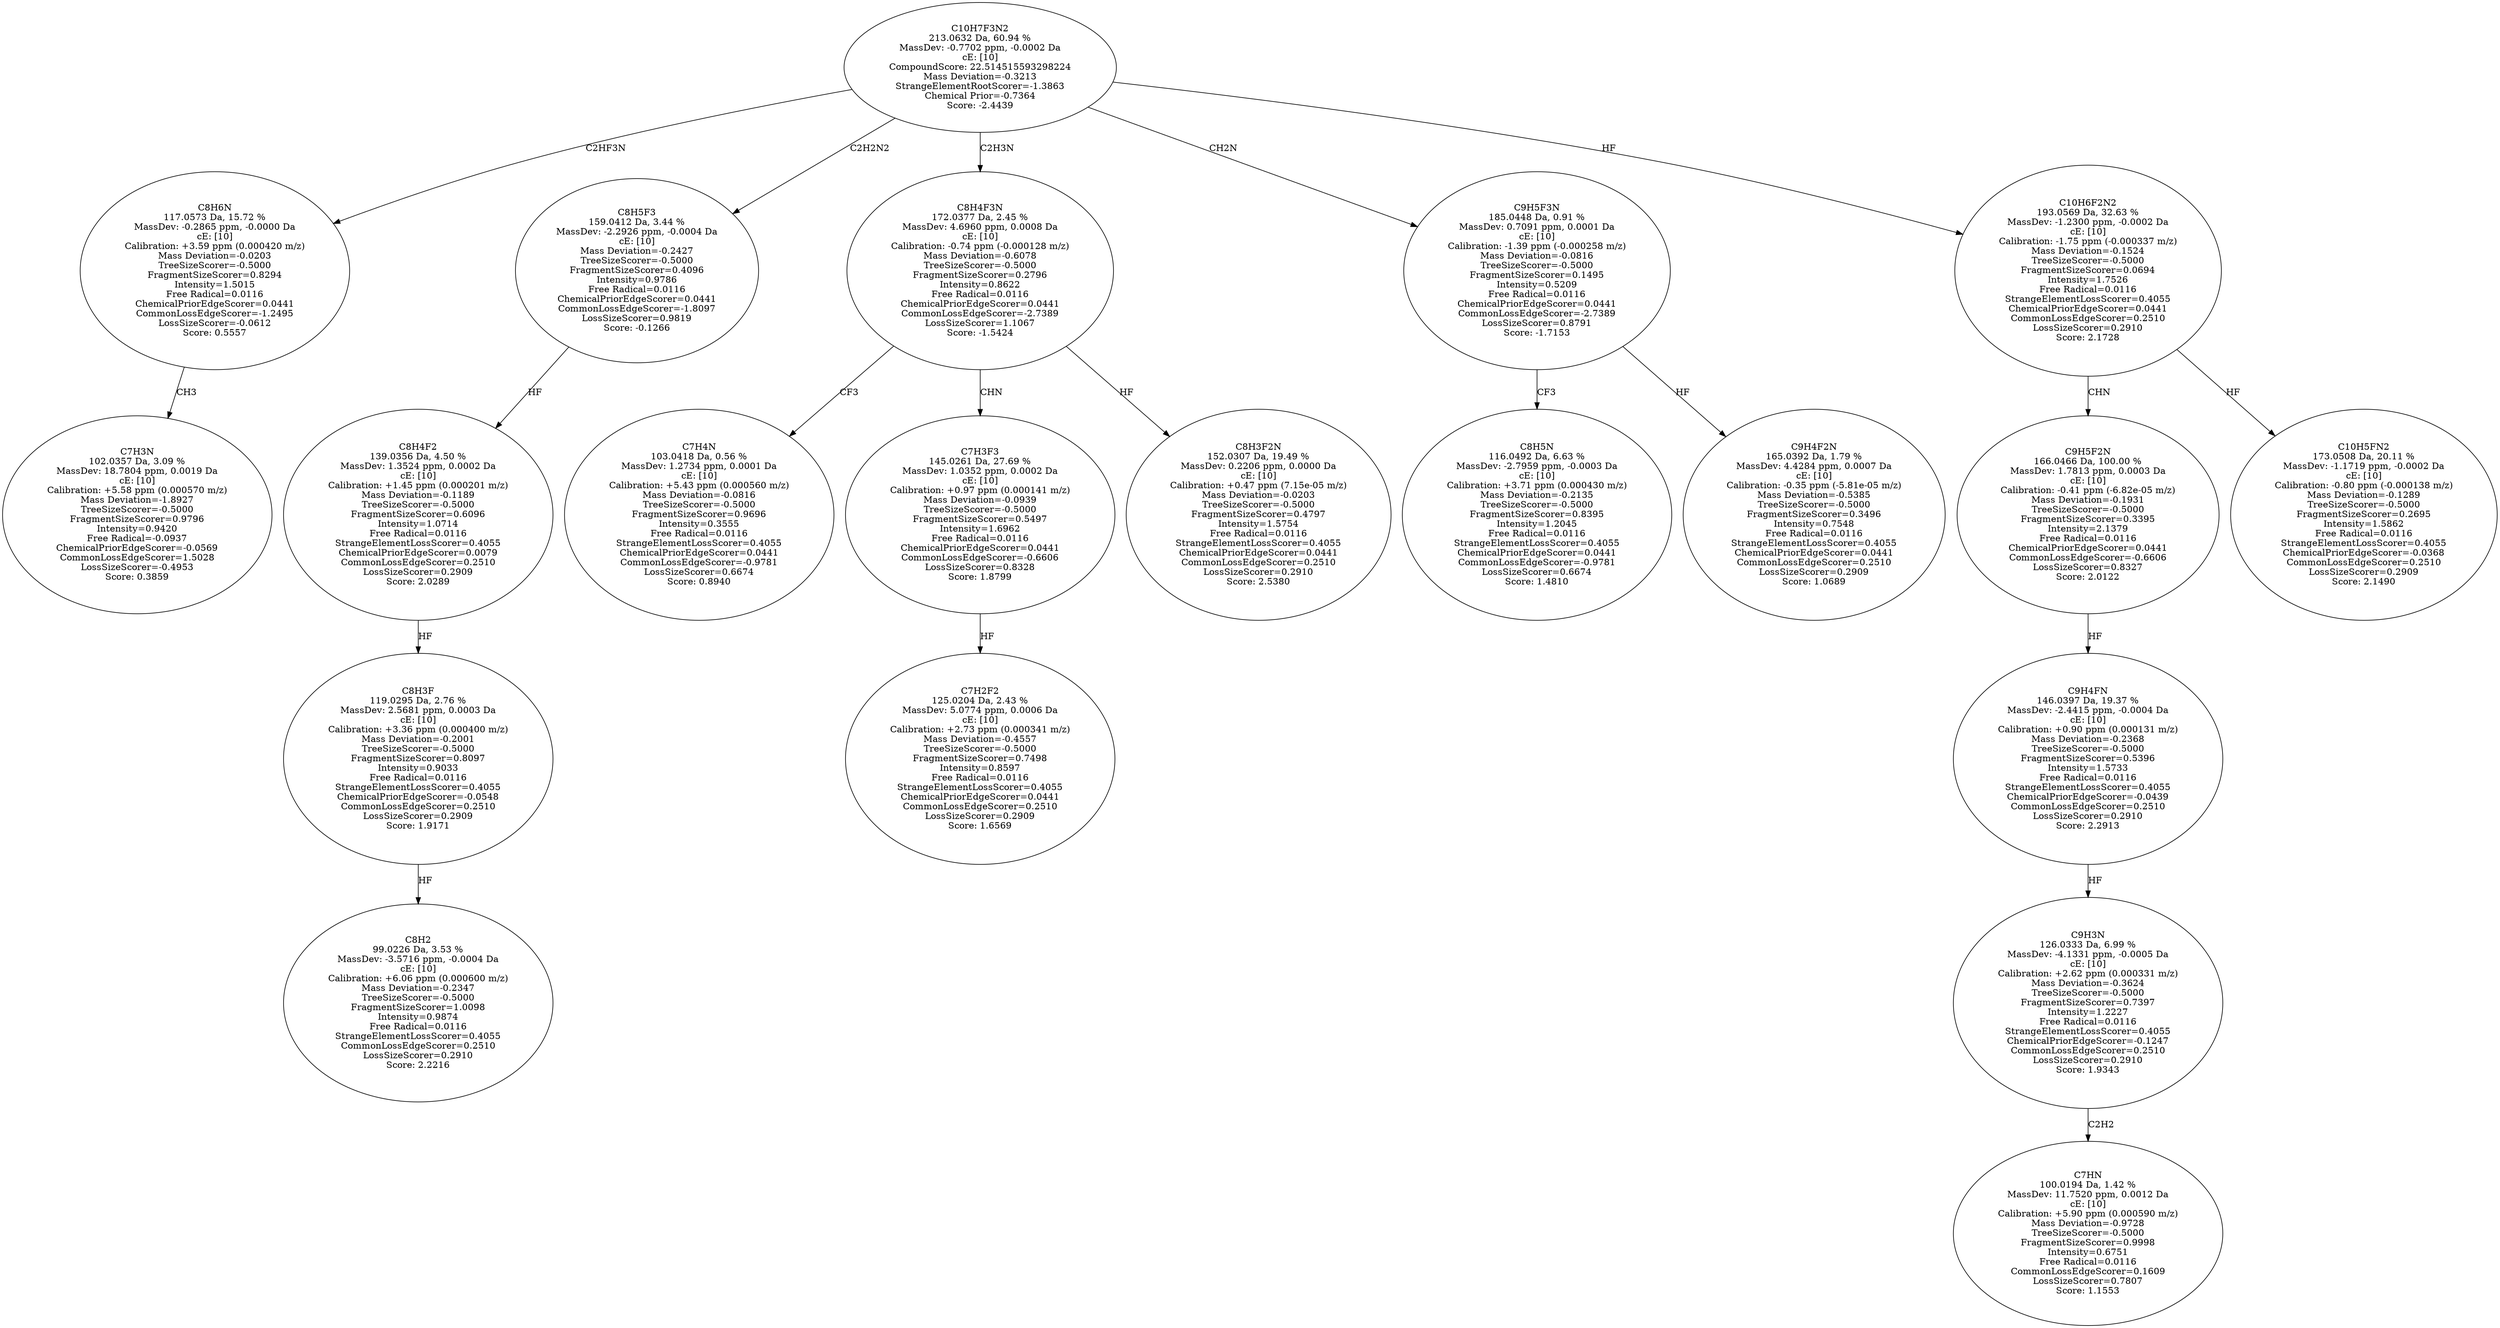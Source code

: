 strict digraph {
v1 [label="C7H3N\n102.0357 Da, 3.09 %\nMassDev: 18.7804 ppm, 0.0019 Da\ncE: [10]\nCalibration: +5.58 ppm (0.000570 m/z)\nMass Deviation=-1.8927\nTreeSizeScorer=-0.5000\nFragmentSizeScorer=0.9796\nIntensity=0.9420\nFree Radical=-0.0937\nChemicalPriorEdgeScorer=-0.0569\nCommonLossEdgeScorer=1.5028\nLossSizeScorer=-0.4953\nScore: 0.3859"];
v2 [label="C8H6N\n117.0573 Da, 15.72 %\nMassDev: -0.2865 ppm, -0.0000 Da\ncE: [10]\nCalibration: +3.59 ppm (0.000420 m/z)\nMass Deviation=-0.0203\nTreeSizeScorer=-0.5000\nFragmentSizeScorer=0.8294\nIntensity=1.5015\nFree Radical=0.0116\nChemicalPriorEdgeScorer=0.0441\nCommonLossEdgeScorer=-1.2495\nLossSizeScorer=-0.0612\nScore: 0.5557"];
v3 [label="C8H2\n99.0226 Da, 3.53 %\nMassDev: -3.5716 ppm, -0.0004 Da\ncE: [10]\nCalibration: +6.06 ppm (0.000600 m/z)\nMass Deviation=-0.2347\nTreeSizeScorer=-0.5000\nFragmentSizeScorer=1.0098\nIntensity=0.9874\nFree Radical=0.0116\nStrangeElementLossScorer=0.4055\nCommonLossEdgeScorer=0.2510\nLossSizeScorer=0.2910\nScore: 2.2216"];
v4 [label="C8H3F\n119.0295 Da, 2.76 %\nMassDev: 2.5681 ppm, 0.0003 Da\ncE: [10]\nCalibration: +3.36 ppm (0.000400 m/z)\nMass Deviation=-0.2001\nTreeSizeScorer=-0.5000\nFragmentSizeScorer=0.8097\nIntensity=0.9033\nFree Radical=0.0116\nStrangeElementLossScorer=0.4055\nChemicalPriorEdgeScorer=-0.0548\nCommonLossEdgeScorer=0.2510\nLossSizeScorer=0.2909\nScore: 1.9171"];
v5 [label="C8H4F2\n139.0356 Da, 4.50 %\nMassDev: 1.3524 ppm, 0.0002 Da\ncE: [10]\nCalibration: +1.45 ppm (0.000201 m/z)\nMass Deviation=-0.1189\nTreeSizeScorer=-0.5000\nFragmentSizeScorer=0.6096\nIntensity=1.0714\nFree Radical=0.0116\nStrangeElementLossScorer=0.4055\nChemicalPriorEdgeScorer=0.0079\nCommonLossEdgeScorer=0.2510\nLossSizeScorer=0.2909\nScore: 2.0289"];
v6 [label="C8H5F3\n159.0412 Da, 3.44 %\nMassDev: -2.2926 ppm, -0.0004 Da\ncE: [10]\nMass Deviation=-0.2427\nTreeSizeScorer=-0.5000\nFragmentSizeScorer=0.4096\nIntensity=0.9786\nFree Radical=0.0116\nChemicalPriorEdgeScorer=0.0441\nCommonLossEdgeScorer=-1.8097\nLossSizeScorer=0.9819\nScore: -0.1266"];
v7 [label="C7H4N\n103.0418 Da, 0.56 %\nMassDev: 1.2734 ppm, 0.0001 Da\ncE: [10]\nCalibration: +5.43 ppm (0.000560 m/z)\nMass Deviation=-0.0816\nTreeSizeScorer=-0.5000\nFragmentSizeScorer=0.9696\nIntensity=0.3555\nFree Radical=0.0116\nStrangeElementLossScorer=0.4055\nChemicalPriorEdgeScorer=0.0441\nCommonLossEdgeScorer=-0.9781\nLossSizeScorer=0.6674\nScore: 0.8940"];
v8 [label="C7H2F2\n125.0204 Da, 2.43 %\nMassDev: 5.0774 ppm, 0.0006 Da\ncE: [10]\nCalibration: +2.73 ppm (0.000341 m/z)\nMass Deviation=-0.4557\nTreeSizeScorer=-0.5000\nFragmentSizeScorer=0.7498\nIntensity=0.8597\nFree Radical=0.0116\nStrangeElementLossScorer=0.4055\nChemicalPriorEdgeScorer=0.0441\nCommonLossEdgeScorer=0.2510\nLossSizeScorer=0.2909\nScore: 1.6569"];
v9 [label="C7H3F3\n145.0261 Da, 27.69 %\nMassDev: 1.0352 ppm, 0.0002 Da\ncE: [10]\nCalibration: +0.97 ppm (0.000141 m/z)\nMass Deviation=-0.0939\nTreeSizeScorer=-0.5000\nFragmentSizeScorer=0.5497\nIntensity=1.6962\nFree Radical=0.0116\nChemicalPriorEdgeScorer=0.0441\nCommonLossEdgeScorer=-0.6606\nLossSizeScorer=0.8328\nScore: 1.8799"];
v10 [label="C8H3F2N\n152.0307 Da, 19.49 %\nMassDev: 0.2206 ppm, 0.0000 Da\ncE: [10]\nCalibration: +0.47 ppm (7.15e-05 m/z)\nMass Deviation=-0.0203\nTreeSizeScorer=-0.5000\nFragmentSizeScorer=0.4797\nIntensity=1.5754\nFree Radical=0.0116\nStrangeElementLossScorer=0.4055\nChemicalPriorEdgeScorer=0.0441\nCommonLossEdgeScorer=0.2510\nLossSizeScorer=0.2910\nScore: 2.5380"];
v11 [label="C8H4F3N\n172.0377 Da, 2.45 %\nMassDev: 4.6960 ppm, 0.0008 Da\ncE: [10]\nCalibration: -0.74 ppm (-0.000128 m/z)\nMass Deviation=-0.6078\nTreeSizeScorer=-0.5000\nFragmentSizeScorer=0.2796\nIntensity=0.8622\nFree Radical=0.0116\nChemicalPriorEdgeScorer=0.0441\nCommonLossEdgeScorer=-2.7389\nLossSizeScorer=1.1067\nScore: -1.5424"];
v12 [label="C8H5N\n116.0492 Da, 6.63 %\nMassDev: -2.7959 ppm, -0.0003 Da\ncE: [10]\nCalibration: +3.71 ppm (0.000430 m/z)\nMass Deviation=-0.2135\nTreeSizeScorer=-0.5000\nFragmentSizeScorer=0.8395\nIntensity=1.2045\nFree Radical=0.0116\nStrangeElementLossScorer=0.4055\nChemicalPriorEdgeScorer=0.0441\nCommonLossEdgeScorer=-0.9781\nLossSizeScorer=0.6674\nScore: 1.4810"];
v13 [label="C9H4F2N\n165.0392 Da, 1.79 %\nMassDev: 4.4284 ppm, 0.0007 Da\ncE: [10]\nCalibration: -0.35 ppm (-5.81e-05 m/z)\nMass Deviation=-0.5385\nTreeSizeScorer=-0.5000\nFragmentSizeScorer=0.3496\nIntensity=0.7548\nFree Radical=0.0116\nStrangeElementLossScorer=0.4055\nChemicalPriorEdgeScorer=0.0441\nCommonLossEdgeScorer=0.2510\nLossSizeScorer=0.2909\nScore: 1.0689"];
v14 [label="C9H5F3N\n185.0448 Da, 0.91 %\nMassDev: 0.7091 ppm, 0.0001 Da\ncE: [10]\nCalibration: -1.39 ppm (-0.000258 m/z)\nMass Deviation=-0.0816\nTreeSizeScorer=-0.5000\nFragmentSizeScorer=0.1495\nIntensity=0.5209\nFree Radical=0.0116\nChemicalPriorEdgeScorer=0.0441\nCommonLossEdgeScorer=-2.7389\nLossSizeScorer=0.8791\nScore: -1.7153"];
v15 [label="C7HN\n100.0194 Da, 1.42 %\nMassDev: 11.7520 ppm, 0.0012 Da\ncE: [10]\nCalibration: +5.90 ppm (0.000590 m/z)\nMass Deviation=-0.9728\nTreeSizeScorer=-0.5000\nFragmentSizeScorer=0.9998\nIntensity=0.6751\nFree Radical=0.0116\nCommonLossEdgeScorer=0.1609\nLossSizeScorer=0.7807\nScore: 1.1553"];
v16 [label="C9H3N\n126.0333 Da, 6.99 %\nMassDev: -4.1331 ppm, -0.0005 Da\ncE: [10]\nCalibration: +2.62 ppm (0.000331 m/z)\nMass Deviation=-0.3624\nTreeSizeScorer=-0.5000\nFragmentSizeScorer=0.7397\nIntensity=1.2227\nFree Radical=0.0116\nStrangeElementLossScorer=0.4055\nChemicalPriorEdgeScorer=-0.1247\nCommonLossEdgeScorer=0.2510\nLossSizeScorer=0.2910\nScore: 1.9343"];
v17 [label="C9H4FN\n146.0397 Da, 19.37 %\nMassDev: -2.4415 ppm, -0.0004 Da\ncE: [10]\nCalibration: +0.90 ppm (0.000131 m/z)\nMass Deviation=-0.2368\nTreeSizeScorer=-0.5000\nFragmentSizeScorer=0.5396\nIntensity=1.5733\nFree Radical=0.0116\nStrangeElementLossScorer=0.4055\nChemicalPriorEdgeScorer=-0.0439\nCommonLossEdgeScorer=0.2510\nLossSizeScorer=0.2910\nScore: 2.2913"];
v18 [label="C9H5F2N\n166.0466 Da, 100.00 %\nMassDev: 1.7813 ppm, 0.0003 Da\ncE: [10]\nCalibration: -0.41 ppm (-6.82e-05 m/z)\nMass Deviation=-0.1931\nTreeSizeScorer=-0.5000\nFragmentSizeScorer=0.3395\nIntensity=2.1379\nFree Radical=0.0116\nChemicalPriorEdgeScorer=0.0441\nCommonLossEdgeScorer=-0.6606\nLossSizeScorer=0.8327\nScore: 2.0122"];
v19 [label="C10H5FN2\n173.0508 Da, 20.11 %\nMassDev: -1.1719 ppm, -0.0002 Da\ncE: [10]\nCalibration: -0.80 ppm (-0.000138 m/z)\nMass Deviation=-0.1289\nTreeSizeScorer=-0.5000\nFragmentSizeScorer=0.2695\nIntensity=1.5862\nFree Radical=0.0116\nStrangeElementLossScorer=0.4055\nChemicalPriorEdgeScorer=-0.0368\nCommonLossEdgeScorer=0.2510\nLossSizeScorer=0.2909\nScore: 2.1490"];
v20 [label="C10H6F2N2\n193.0569 Da, 32.63 %\nMassDev: -1.2300 ppm, -0.0002 Da\ncE: [10]\nCalibration: -1.75 ppm (-0.000337 m/z)\nMass Deviation=-0.1524\nTreeSizeScorer=-0.5000\nFragmentSizeScorer=0.0694\nIntensity=1.7526\nFree Radical=0.0116\nStrangeElementLossScorer=0.4055\nChemicalPriorEdgeScorer=0.0441\nCommonLossEdgeScorer=0.2510\nLossSizeScorer=0.2910\nScore: 2.1728"];
v21 [label="C10H7F3N2\n213.0632 Da, 60.94 %\nMassDev: -0.7702 ppm, -0.0002 Da\ncE: [10]\nCompoundScore: 22.514515593298224\nMass Deviation=-0.3213\nStrangeElementRootScorer=-1.3863\nChemical Prior=-0.7364\nScore: -2.4439"];
v2 -> v1 [label="CH3"];
v21 -> v2 [label="C2HF3N"];
v4 -> v3 [label="HF"];
v5 -> v4 [label="HF"];
v6 -> v5 [label="HF"];
v21 -> v6 [label="C2H2N2"];
v11 -> v7 [label="CF3"];
v9 -> v8 [label="HF"];
v11 -> v9 [label="CHN"];
v11 -> v10 [label="HF"];
v21 -> v11 [label="C2H3N"];
v14 -> v12 [label="CF3"];
v14 -> v13 [label="HF"];
v21 -> v14 [label="CH2N"];
v16 -> v15 [label="C2H2"];
v17 -> v16 [label="HF"];
v18 -> v17 [label="HF"];
v20 -> v18 [label="CHN"];
v20 -> v19 [label="HF"];
v21 -> v20 [label="HF"];
}